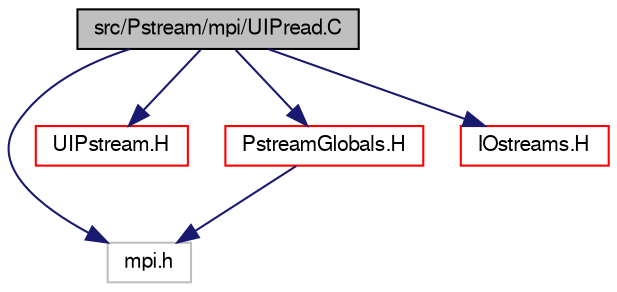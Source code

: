 digraph "src/Pstream/mpi/UIPread.C"
{
  bgcolor="transparent";
  edge [fontname="FreeSans",fontsize="10",labelfontname="FreeSans",labelfontsize="10"];
  node [fontname="FreeSans",fontsize="10",shape=record];
  Node0 [label="src/Pstream/mpi/UIPread.C",height=0.2,width=0.4,color="black", fillcolor="grey75", style="filled", fontcolor="black"];
  Node0 -> Node1 [color="midnightblue",fontsize="10",style="solid",fontname="FreeSans"];
  Node1 [label="mpi.h",height=0.2,width=0.4,color="grey75"];
  Node0 -> Node2 [color="midnightblue",fontsize="10",style="solid",fontname="FreeSans"];
  Node2 [label="UIPstream.H",height=0.2,width=0.4,color="red",URL="$a09152.html"];
  Node0 -> Node79 [color="midnightblue",fontsize="10",style="solid",fontname="FreeSans"];
  Node79 [label="PstreamGlobals.H",height=0.2,width=0.4,color="red",URL="$a13964.html"];
  Node79 -> Node1 [color="midnightblue",fontsize="10",style="solid",fontname="FreeSans"];
  Node0 -> Node80 [color="midnightblue",fontsize="10",style="solid",fontname="FreeSans"];
  Node80 [label="IOstreams.H",height=0.2,width=0.4,color="red",URL="$a09104.html",tooltip="Useful combination of include files which define Sin, Sout and Serr and the use of IO streams general..."];
}
